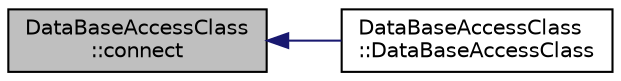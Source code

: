 digraph "DataBaseAccessClass::connect"
{
  edge [fontname="Helvetica",fontsize="10",labelfontname="Helvetica",labelfontsize="10"];
  node [fontname="Helvetica",fontsize="10",shape=record];
  rankdir="LR";
  Node1 [label="DataBaseAccessClass\l::connect",height=0.2,width=0.4,color="black", fillcolor="grey75", style="filled" fontcolor="black"];
  Node1 -> Node2 [dir="back",color="midnightblue",fontsize="10",style="solid",fontname="Helvetica"];
  Node2 [label="DataBaseAccessClass\l::DataBaseAccessClass",height=0.2,width=0.4,color="black", fillcolor="white", style="filled",URL="$class_data_base_access_class.html#a44e5ea09d3bb57547bf4ed458549b00e",tooltip="Konstruktor der Datenbankzugriffsklasse. "];
}
